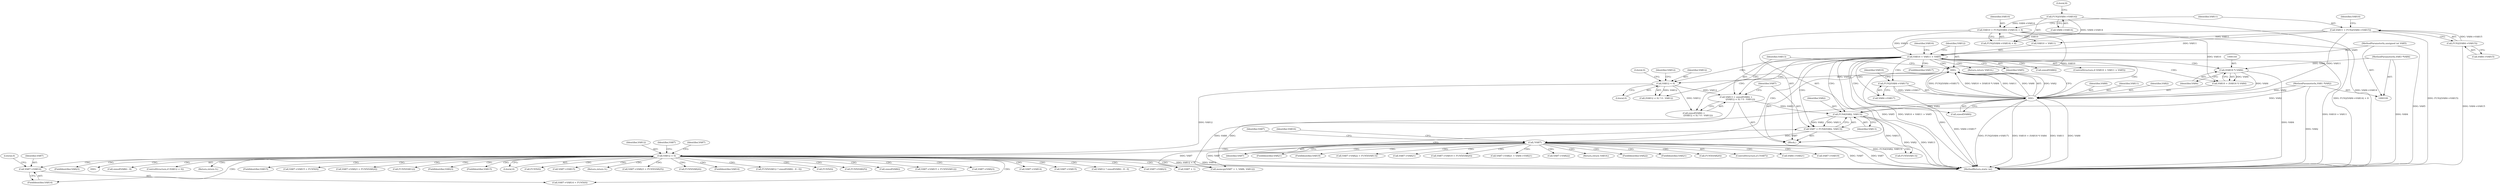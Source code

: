 digraph "1_xen-4.12.0-4@pointer" {
"1000208" [label="(Call,VAR7->VAR14)"];
"1000191" [label="(Call,VAR12 < 0)"];
"1000156" [label="(Call,VAR12 < 0)"];
"1000133" [label="DDG: "];
"1000135" [label="DDG: "];
"1000101" [label="(MethodParameterIn,VAR1 *VAR2)"];
"1000137" [label="(Call,FUN2(VAR4->VAR17))"];
"1000126" [label="(Call,VAR10 + VAR11 > VAR5)"];
"1000111" [label="(Call,VAR10 = FUN2(VAR4->VAR14) + 8)"];
"1000114" [label="(Call,FUN2(VAR4->VAR14))"];
"1000119" [label="(Call,VAR11 = FUN2(VAR4->VAR15))"];
"1000121" [label="(Call,FUN2(VAR4->VAR15))"];
"1000103" [label="(MethodParameterIn,unsigned int VAR5)"];
"1000143" [label="(Call,(VAR18 *) VAR4)"];
"1000102" [label="(MethodParameterIn,VAR3 *VAR4)"];
"1000167" [label="(Call,!VAR7)"];
"1000161" [label="(Call,VAR7 = FUN4(VAR2, VAR13))"];
"1000163" [label="(Call,FUN4(VAR2, VAR13))"];
"1000150" [label="(Call,VAR13 = sizeof(VAR6) +\n            ((VAR12 < 0) ? 0 : VAR12))"];
"1000175" [label="(Call,FUN5(VAR20))"];
"1000208" [label="(Call,VAR7->VAR14)"];
"1000166" [label="(ControlStructure,if (!VAR7))"];
"1000140" [label="(FieldIdentifier,VAR17)"];
"1000207" [label="(Call,VAR7->VAR14 = FUN5(0))"];
"1000133" [label="DDG: "];
"1000204" [label="(FieldIdentifier,VAR15)"];
"1000181" [label="(Call,VAR4->VAR21)"];
"1000172" [label="(Call,VAR7->VAR19)"];
"1000201" [label="(Call,VAR7->VAR15 = FUN5(0))"];
"1000195" [label="(Call,VAR7->VAR23 = FUN5(VAR24))"];
"1000137" [label="(Call,FUN2(VAR4->VAR17))"];
"1000113" [label="(Call,FUN2(VAR4->VAR14) + 8)"];
"1000237" [label="(Call,FUN5(VAR12))"];
"1000198" [label="(FieldIdentifier,VAR23)"];
"1000156" [label="(Call,VAR12 < 0)"];
"1000151" [label="(Identifier,VAR13)"];
"1000147" [label="(Identifier,VAR8)"];
"1000236" [label="(FieldIdentifier,VAR15)"];
"1000196" [label="(Call,VAR7->VAR23)"];
"1000209" [label="(Identifier,VAR7)"];
"1000155" [label="(Call,(VAR12 < 0) ? 0 : VAR12)"];
"1000188" [label="(Call,FUN5(VAR13))"];
"1000193" [label="(Literal,0)"];
"1000120" [label="(Identifier,VAR11)"];
"1000162" [label="(Identifier,VAR7)"];
"1000218" [label="(FieldIdentifier,VAR23)"];
"1000148" [label="(Call,sizeof(VAR8))"];
"1000160" [label="(Identifier,VAR12)"];
"1000192" [label="(Identifier,VAR12)"];
"1000221" [label="DDG: "];
"1000228" [label="(Call,sizeof(VAR6) - 8)"];
"1000115" [label="(Call,VAR4->VAR14)"];
"1000138" [label="(Call,VAR4->VAR17)"];
"1000168" [label="(Identifier,VAR7)"];
"1000183" [label="(FieldIdentifier,VAR21)"];
"1000190" [label="(ControlStructure,if (VAR12 < 0))"];
"1000245" [label="(Return,return 0;)"];
"1000119" [label="(Call,VAR11 = FUN2(VAR4->VAR15))"];
"1000103" [label="(MethodParameterIn,unsigned int VAR5)"];
"1000174" [label="(FieldIdentifier,VAR19)"];
"1000197" [label="(Identifier,VAR7)"];
"1000142" [label="(Identifier,VAR10)"];
"1000146" [label="(Identifier,VAR11)"];
"1000247" [label="(MethodReturn,static int)"];
"1000132" [label="(Identifier,VAR16)"];
"1000158" [label="(Literal,0)"];
"1000184" [label="(Call,VAR7->VAR22 = FUN5(VAR13))"];
"1000178" [label="(Call,VAR7->VAR21)"];
"1000211" [label="(Call,FUN5(0))"];
"1000152" [label="(Call,sizeof(VAR6) +\n            ((VAR12 < 0) ? 0 : VAR12))"];
"1000217" [label="(Identifier,VAR7)"];
"1000161" [label="(Call,VAR7 = FUN4(VAR2, VAR13))"];
"1000157" [label="(Identifier,VAR12)"];
"1000173" [label="(Identifier,VAR7)"];
"1000234" [label="(Call,VAR7->VAR15)"];
"1000114" [label="(Call,FUN2(VAR4->VAR14))"];
"1000143" [label="(Call,(VAR18 *) VAR4)"];
"1000170" [label="(Identifier,VAR16)"];
"1000164" [label="(Identifier,VAR2)"];
"1000239" [label="(Call,memcpy(VAR7 + 1, VAR8, VAR12))"];
"1000136" [label="(Identifier,VAR2)"];
"1000213" [label="(Return,return 0;)"];
"1000215" [label="(Call,VAR7->VAR23 = FUN5(VAR25))"];
"1000128" [label="(Identifier,VAR10)"];
"1000112" [label="(Identifier,VAR10)"];
"1000199" [label="(Call,FUN5(VAR24))"];
"1000131" [label="(Return,return VAR16;)"];
"1000171" [label="(Call,VAR7->VAR19 = FUN5(VAR20))"];
"1000130" [label="(Identifier,VAR5)"];
"1000127" [label="(Call,VAR10 + VAR11)"];
"1000177" [label="(Call,VAR7->VAR21 = VAR4->VAR21)"];
"1000224" [label="(FieldIdentifier,VAR14)"];
"1000240" [label="(Call,VAR7 + 1)"];
"1000121" [label="(Call,FUN2(VAR4->VAR15))"];
"1000212" [label="(Literal,0)"];
"1000191" [label="(Call,VAR12 < 0)"];
"1000163" [label="(Call,FUN4(VAR2, VAR13))"];
"1000225" [label="(Call,FUN5(VAR12 ? sizeof(VAR6) - 8 : 0))"];
"1000205" [label="(Call,FUN5(0))"];
"1000185" [label="(Call,VAR7->VAR22)"];
"1000145" [label="(Identifier,VAR4)"];
"1000159" [label="(Literal,0)"];
"1000153" [label="(Call,sizeof(VAR6))"];
"1000104" [label="(Block,)"];
"1000219" [label="(Call,FUN5(VAR25))"];
"1000111" [label="(Call,VAR10 = FUN2(VAR4->VAR14) + 8)"];
"1000169" [label="(Return,return VAR16;)"];
"1000122" [label="(Call,VAR4->VAR15)"];
"1000118" [label="(Literal,8)"];
"1000134" [label="(Identifier,VAR12)"];
"1000102" [label="(MethodParameterIn,VAR3 *VAR4)"];
"1000141" [label="(Call,VAR10 + (VAR18 *) VAR4)"];
"1000187" [label="(FieldIdentifier,VAR22)"];
"1000229" [label="(Call,sizeof(VAR6))"];
"1000233" [label="(Call,VAR7->VAR15 = FUN5(VAR12))"];
"1000216" [label="(Call,VAR7->VAR23)"];
"1000210" [label="(FieldIdentifier,VAR14)"];
"1000222" [label="(Call,VAR7->VAR14)"];
"1000101" [label="(MethodParameterIn,VAR1 *VAR2)"];
"1000165" [label="(Identifier,VAR13)"];
"1000125" [label="(ControlStructure,if (VAR10 + VAR11 > VAR5))"];
"1000135" [label="DDG: "];
"1000126" [label="(Call,VAR10 + VAR11 > VAR5)"];
"1000150" [label="(Call,VAR13 = sizeof(VAR6) +\n            ((VAR12 < 0) ? 0 : VAR12))"];
"1000202" [label="(Call,VAR7->VAR15)"];
"1000180" [label="(FieldIdentifier,VAR21)"];
"1000226" [label="(Call,VAR12 ? sizeof(VAR6) - 8 : 0)"];
"1000167" [label="(Call,!VAR7)"];
"1000208" -> "1000207"  [label="AST: "];
"1000208" -> "1000210"  [label="CFG: "];
"1000209" -> "1000208"  [label="AST: "];
"1000210" -> "1000208"  [label="AST: "];
"1000212" -> "1000208"  [label="CFG: "];
"1000191" -> "1000208"  [label="CDG: "];
"1000191" -> "1000190"  [label="AST: "];
"1000191" -> "1000193"  [label="CFG: "];
"1000192" -> "1000191"  [label="AST: "];
"1000193" -> "1000191"  [label="AST: "];
"1000197" -> "1000191"  [label="CFG: "];
"1000217" -> "1000191"  [label="CFG: "];
"1000191" -> "1000247"  [label="DDG: VAR12 < 0"];
"1000191" -> "1000247"  [label="DDG: VAR12"];
"1000156" -> "1000191"  [label="DDG: VAR12"];
"1000167" -> "1000191"  [label="CDG: "];
"1000191" -> "1000211"  [label="CDG: "];
"1000191" -> "1000221"  [label="CDG: "];
"1000191" -> "1000199"  [label="CDG: "];
"1000191" -> "1000233"  [label="CDG: "];
"1000191" -> "1000216"  [label="CDG: "];
"1000191" -> "1000204"  [label="CDG: "];
"1000191" -> "1000219"  [label="CDG: "];
"1000191" -> "1000210"  [label="CDG: "];
"1000191" -> "1000236"  [label="CDG: "];
"1000191" -> "1000222"  [label="CDG: "];
"1000191" -> "1000201"  [label="CDG: "];
"1000191" -> "1000224"  [label="CDG: "];
"1000191" -> "1000240"  [label="CDG: "];
"1000191" -> "1000245"  [label="CDG: "];
"1000191" -> "1000226"  [label="CDG: "];
"1000191" -> "1000198"  [label="CDG: "];
"1000191" -> "1000239"  [label="CDG: "];
"1000191" -> "1000195"  [label="CDG: "];
"1000191" -> "1000213"  [label="CDG: "];
"1000191" -> "1000196"  [label="CDG: "];
"1000191" -> "1000215"  [label="CDG: "];
"1000191" -> "1000234"  [label="CDG: "];
"1000191" -> "1000225"  [label="CDG: "];
"1000191" -> "1000207"  [label="CDG: "];
"1000191" -> "1000205"  [label="CDG: "];
"1000191" -> "1000237"  [label="CDG: "];
"1000191" -> "1000218"  [label="CDG: "];
"1000191" -> "1000202"  [label="CDG: "];
"1000191" -> "1000229"  [label="CDG: "];
"1000191" -> "1000228"  [label="CDG: "];
"1000156" -> "1000155"  [label="AST: "];
"1000156" -> "1000158"  [label="CFG: "];
"1000157" -> "1000156"  [label="AST: "];
"1000158" -> "1000156"  [label="AST: "];
"1000159" -> "1000156"  [label="CFG: "];
"1000160" -> "1000156"  [label="CFG: "];
"1000156" -> "1000150"  [label="DDG: VAR12"];
"1000156" -> "1000152"  [label="DDG: VAR12"];
"1000133" -> "1000156"  [label="DDG: VAR12"];
"1000156" -> "1000155"  [label="DDG: VAR12"];
"1000126" -> "1000156"  [label="CDG: "];
"1000133" -> "1000104"  [label="AST: "];
"1000133" -> "1000135"  [label="CFG: "];
"1000134" -> "1000133"  [label="AST: "];
"1000135" -> "1000133"  [label="AST: "];
"1000151" -> "1000133"  [label="CFG: "];
"1000133" -> "1000247"  [label="DDG: "];
"1000135" -> "1000133"  [label="DDG: VAR8"];
"1000135" -> "1000133"  [label="DDG: VAR2"];
"1000135" -> "1000133"  [label="DDG: FUN2(VAR4->VAR17)"];
"1000135" -> "1000133"  [label="DDG: VAR10 + (VAR18 *) VAR4"];
"1000135" -> "1000133"  [label="DDG: VAR11"];
"1000126" -> "1000133"  [label="CDG: "];
"1000135" -> "1000148"  [label="CFG: "];
"1000136" -> "1000135"  [label="AST: "];
"1000137" -> "1000135"  [label="AST: "];
"1000141" -> "1000135"  [label="AST: "];
"1000146" -> "1000135"  [label="AST: "];
"1000147" -> "1000135"  [label="AST: "];
"1000148" -> "1000135"  [label="AST: "];
"1000135" -> "1000247"  [label="DDG: VAR10 + (VAR18 *) VAR4"];
"1000135" -> "1000247"  [label="DDG: VAR11"];
"1000135" -> "1000247"  [label="DDG: VAR8"];
"1000135" -> "1000247"  [label="DDG: FUN2(VAR4->VAR17)"];
"1000101" -> "1000135"  [label="DDG: VAR2"];
"1000137" -> "1000135"  [label="DDG: VAR4->VAR17"];
"1000111" -> "1000135"  [label="DDG: VAR10"];
"1000143" -> "1000135"  [label="DDG: VAR4"];
"1000119" -> "1000135"  [label="DDG: VAR11"];
"1000135" -> "1000163"  [label="DDG: VAR2"];
"1000135" -> "1000239"  [label="DDG: VAR8"];
"1000126" -> "1000135"  [label="CDG: "];
"1000101" -> "1000100"  [label="AST: "];
"1000101" -> "1000247"  [label="DDG: VAR2"];
"1000101" -> "1000163"  [label="DDG: VAR2"];
"1000137" -> "1000138"  [label="CFG: "];
"1000138" -> "1000137"  [label="AST: "];
"1000142" -> "1000137"  [label="CFG: "];
"1000137" -> "1000247"  [label="DDG: VAR4->VAR17"];
"1000126" -> "1000137"  [label="CDG: "];
"1000126" -> "1000125"  [label="AST: "];
"1000126" -> "1000130"  [label="CFG: "];
"1000127" -> "1000126"  [label="AST: "];
"1000130" -> "1000126"  [label="AST: "];
"1000132" -> "1000126"  [label="CFG: "];
"1000134" -> "1000126"  [label="CFG: "];
"1000126" -> "1000247"  [label="DDG: VAR5"];
"1000126" -> "1000247"  [label="DDG: VAR10 + VAR11 > VAR5"];
"1000126" -> "1000247"  [label="DDG: VAR10 + VAR11"];
"1000111" -> "1000126"  [label="DDG: VAR10"];
"1000119" -> "1000126"  [label="DDG: VAR11"];
"1000103" -> "1000126"  [label="DDG: VAR5"];
"1000126" -> "1000141"  [label="CDG: "];
"1000126" -> "1000161"  [label="CDG: "];
"1000126" -> "1000150"  [label="CDG: "];
"1000126" -> "1000148"  [label="CDG: "];
"1000126" -> "1000167"  [label="CDG: "];
"1000126" -> "1000138"  [label="CDG: "];
"1000126" -> "1000153"  [label="CDG: "];
"1000126" -> "1000152"  [label="CDG: "];
"1000126" -> "1000163"  [label="CDG: "];
"1000126" -> "1000131"  [label="CDG: "];
"1000126" -> "1000143"  [label="CDG: "];
"1000126" -> "1000155"  [label="CDG: "];
"1000126" -> "1000140"  [label="CDG: "];
"1000111" -> "1000104"  [label="AST: "];
"1000111" -> "1000113"  [label="CFG: "];
"1000112" -> "1000111"  [label="AST: "];
"1000113" -> "1000111"  [label="AST: "];
"1000120" -> "1000111"  [label="CFG: "];
"1000111" -> "1000247"  [label="DDG: FUN2(VAR4->VAR14) + 8"];
"1000114" -> "1000111"  [label="DDG: VAR4->VAR14"];
"1000111" -> "1000127"  [label="DDG: VAR10"];
"1000111" -> "1000141"  [label="DDG: VAR10"];
"1000114" -> "1000113"  [label="AST: "];
"1000114" -> "1000115"  [label="CFG: "];
"1000115" -> "1000114"  [label="AST: "];
"1000118" -> "1000114"  [label="CFG: "];
"1000114" -> "1000247"  [label="DDG: VAR4->VAR14"];
"1000114" -> "1000113"  [label="DDG: VAR4->VAR14"];
"1000119" -> "1000104"  [label="AST: "];
"1000119" -> "1000121"  [label="CFG: "];
"1000120" -> "1000119"  [label="AST: "];
"1000121" -> "1000119"  [label="AST: "];
"1000128" -> "1000119"  [label="CFG: "];
"1000119" -> "1000247"  [label="DDG: FUN2(VAR4->VAR15)"];
"1000121" -> "1000119"  [label="DDG: VAR4->VAR15"];
"1000119" -> "1000127"  [label="DDG: VAR11"];
"1000121" -> "1000122"  [label="CFG: "];
"1000122" -> "1000121"  [label="AST: "];
"1000121" -> "1000247"  [label="DDG: VAR4->VAR15"];
"1000103" -> "1000100"  [label="AST: "];
"1000103" -> "1000247"  [label="DDG: VAR5"];
"1000143" -> "1000141"  [label="AST: "];
"1000143" -> "1000145"  [label="CFG: "];
"1000144" -> "1000143"  [label="AST: "];
"1000145" -> "1000143"  [label="AST: "];
"1000141" -> "1000143"  [label="CFG: "];
"1000143" -> "1000247"  [label="DDG: VAR4"];
"1000143" -> "1000141"  [label="DDG: VAR4"];
"1000102" -> "1000143"  [label="DDG: VAR4"];
"1000102" -> "1000100"  [label="AST: "];
"1000102" -> "1000247"  [label="DDG: VAR4"];
"1000167" -> "1000166"  [label="AST: "];
"1000167" -> "1000168"  [label="CFG: "];
"1000168" -> "1000167"  [label="AST: "];
"1000170" -> "1000167"  [label="CFG: "];
"1000173" -> "1000167"  [label="CFG: "];
"1000167" -> "1000247"  [label="DDG: VAR7"];
"1000167" -> "1000247"  [label="DDG: !VAR7"];
"1000161" -> "1000167"  [label="DDG: VAR7"];
"1000167" -> "1000239"  [label="DDG: VAR7"];
"1000167" -> "1000240"  [label="DDG: VAR7"];
"1000167" -> "1000174"  [label="CDG: "];
"1000167" -> "1000180"  [label="CDG: "];
"1000167" -> "1000183"  [label="CDG: "];
"1000167" -> "1000188"  [label="CDG: "];
"1000167" -> "1000175"  [label="CDG: "];
"1000167" -> "1000187"  [label="CDG: "];
"1000167" -> "1000185"  [label="CDG: "];
"1000167" -> "1000172"  [label="CDG: "];
"1000167" -> "1000169"  [label="CDG: "];
"1000167" -> "1000178"  [label="CDG: "];
"1000167" -> "1000171"  [label="CDG: "];
"1000167" -> "1000184"  [label="CDG: "];
"1000167" -> "1000177"  [label="CDG: "];
"1000167" -> "1000181"  [label="CDG: "];
"1000161" -> "1000104"  [label="AST: "];
"1000161" -> "1000163"  [label="CFG: "];
"1000162" -> "1000161"  [label="AST: "];
"1000163" -> "1000161"  [label="AST: "];
"1000168" -> "1000161"  [label="CFG: "];
"1000161" -> "1000247"  [label="DDG: FUN4(VAR2, VAR13)"];
"1000163" -> "1000161"  [label="DDG: VAR2"];
"1000163" -> "1000161"  [label="DDG: VAR13"];
"1000163" -> "1000165"  [label="CFG: "];
"1000164" -> "1000163"  [label="AST: "];
"1000165" -> "1000163"  [label="AST: "];
"1000163" -> "1000247"  [label="DDG: VAR2"];
"1000163" -> "1000247"  [label="DDG: VAR13"];
"1000150" -> "1000163"  [label="DDG: VAR13"];
"1000163" -> "1000188"  [label="DDG: VAR13"];
"1000150" -> "1000104"  [label="AST: "];
"1000150" -> "1000152"  [label="CFG: "];
"1000151" -> "1000150"  [label="AST: "];
"1000152" -> "1000150"  [label="AST: "];
"1000162" -> "1000150"  [label="CFG: "];
"1000150" -> "1000247"  [label="DDG: "];
}

